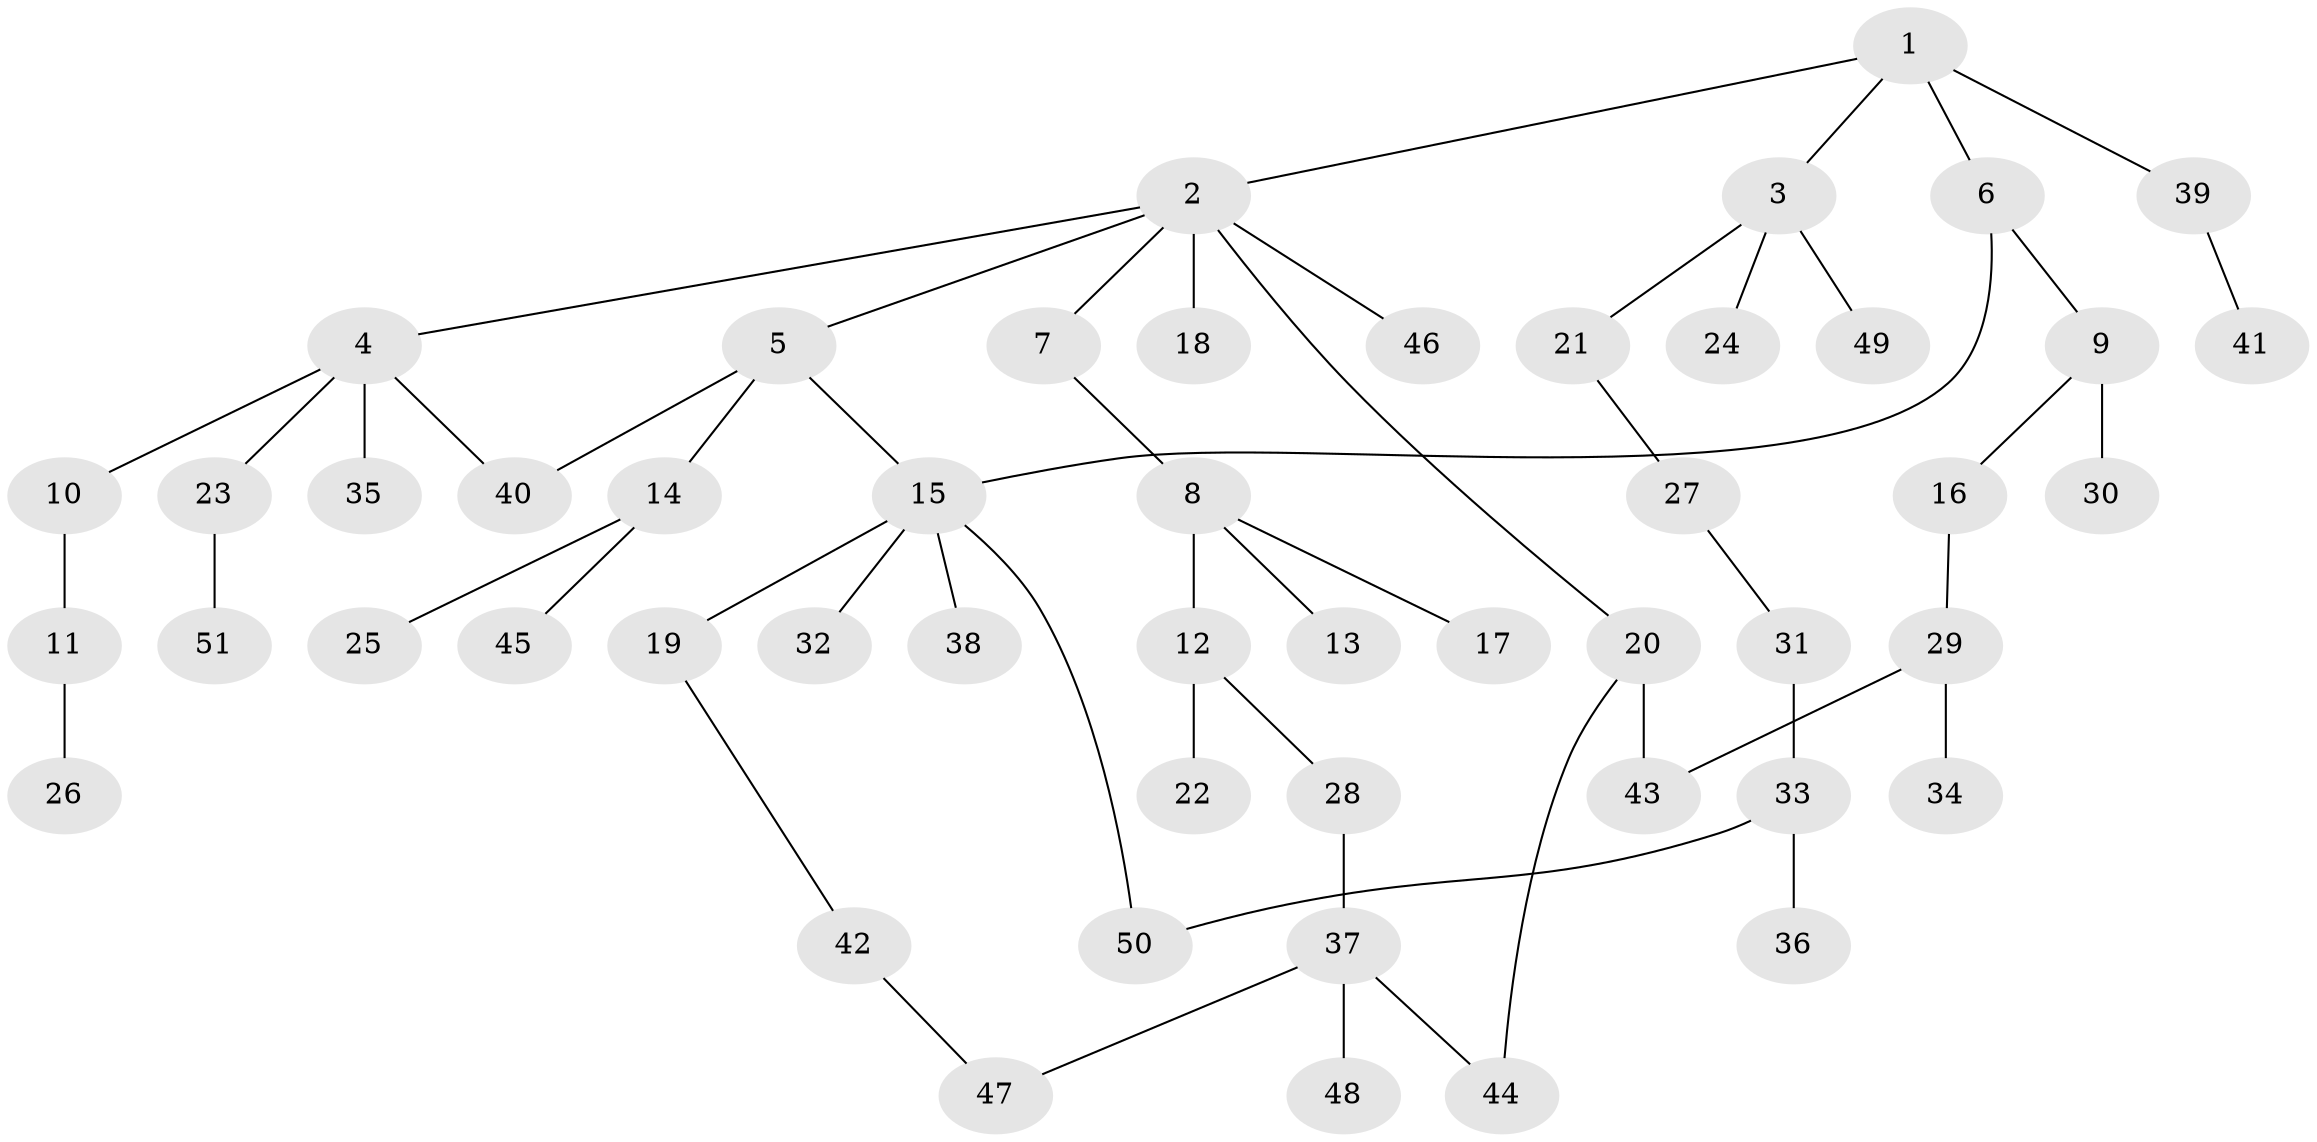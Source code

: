 // Generated by graph-tools (version 1.1) at 2025/01/03/09/25 03:01:08]
// undirected, 51 vertices, 56 edges
graph export_dot {
graph [start="1"]
  node [color=gray90,style=filled];
  1;
  2;
  3;
  4;
  5;
  6;
  7;
  8;
  9;
  10;
  11;
  12;
  13;
  14;
  15;
  16;
  17;
  18;
  19;
  20;
  21;
  22;
  23;
  24;
  25;
  26;
  27;
  28;
  29;
  30;
  31;
  32;
  33;
  34;
  35;
  36;
  37;
  38;
  39;
  40;
  41;
  42;
  43;
  44;
  45;
  46;
  47;
  48;
  49;
  50;
  51;
  1 -- 2;
  1 -- 3;
  1 -- 6;
  1 -- 39;
  2 -- 4;
  2 -- 5;
  2 -- 7;
  2 -- 18;
  2 -- 20;
  2 -- 46;
  3 -- 21;
  3 -- 24;
  3 -- 49;
  4 -- 10;
  4 -- 23;
  4 -- 35;
  4 -- 40;
  5 -- 14;
  5 -- 40;
  5 -- 15;
  6 -- 9;
  6 -- 15;
  7 -- 8;
  8 -- 12;
  8 -- 13;
  8 -- 17;
  9 -- 16;
  9 -- 30;
  10 -- 11;
  11 -- 26;
  12 -- 22;
  12 -- 28;
  14 -- 25;
  14 -- 45;
  15 -- 19;
  15 -- 32;
  15 -- 38;
  15 -- 50;
  16 -- 29;
  19 -- 42;
  20 -- 44;
  20 -- 43;
  21 -- 27;
  23 -- 51;
  27 -- 31;
  28 -- 37;
  29 -- 34;
  29 -- 43;
  31 -- 33;
  33 -- 36;
  33 -- 50;
  37 -- 47;
  37 -- 48;
  37 -- 44;
  39 -- 41;
  42 -- 47;
}
